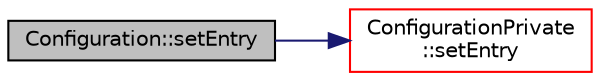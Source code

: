 digraph "Configuration::setEntry"
{
 // LATEX_PDF_SIZE
  edge [fontname="Helvetica",fontsize="10",labelfontname="Helvetica",labelfontsize="10"];
  node [fontname="Helvetica",fontsize="10",shape=record];
  rankdir="LR";
  Node1 [label="Configuration::setEntry",height=0.2,width=0.4,color="black", fillcolor="grey75", style="filled", fontcolor="black",tooltip=" "];
  Node1 -> Node2 [color="midnightblue",fontsize="10",style="solid",fontname="Helvetica"];
  Node2 [label="ConfigurationPrivate\l::setEntry",height=0.2,width=0.4,color="red", fillcolor="white", style="filled",URL="$class_configuration_private.html#ad4cb306a7724dbd8cb698d391ac7e9bb",tooltip=" "];
}

